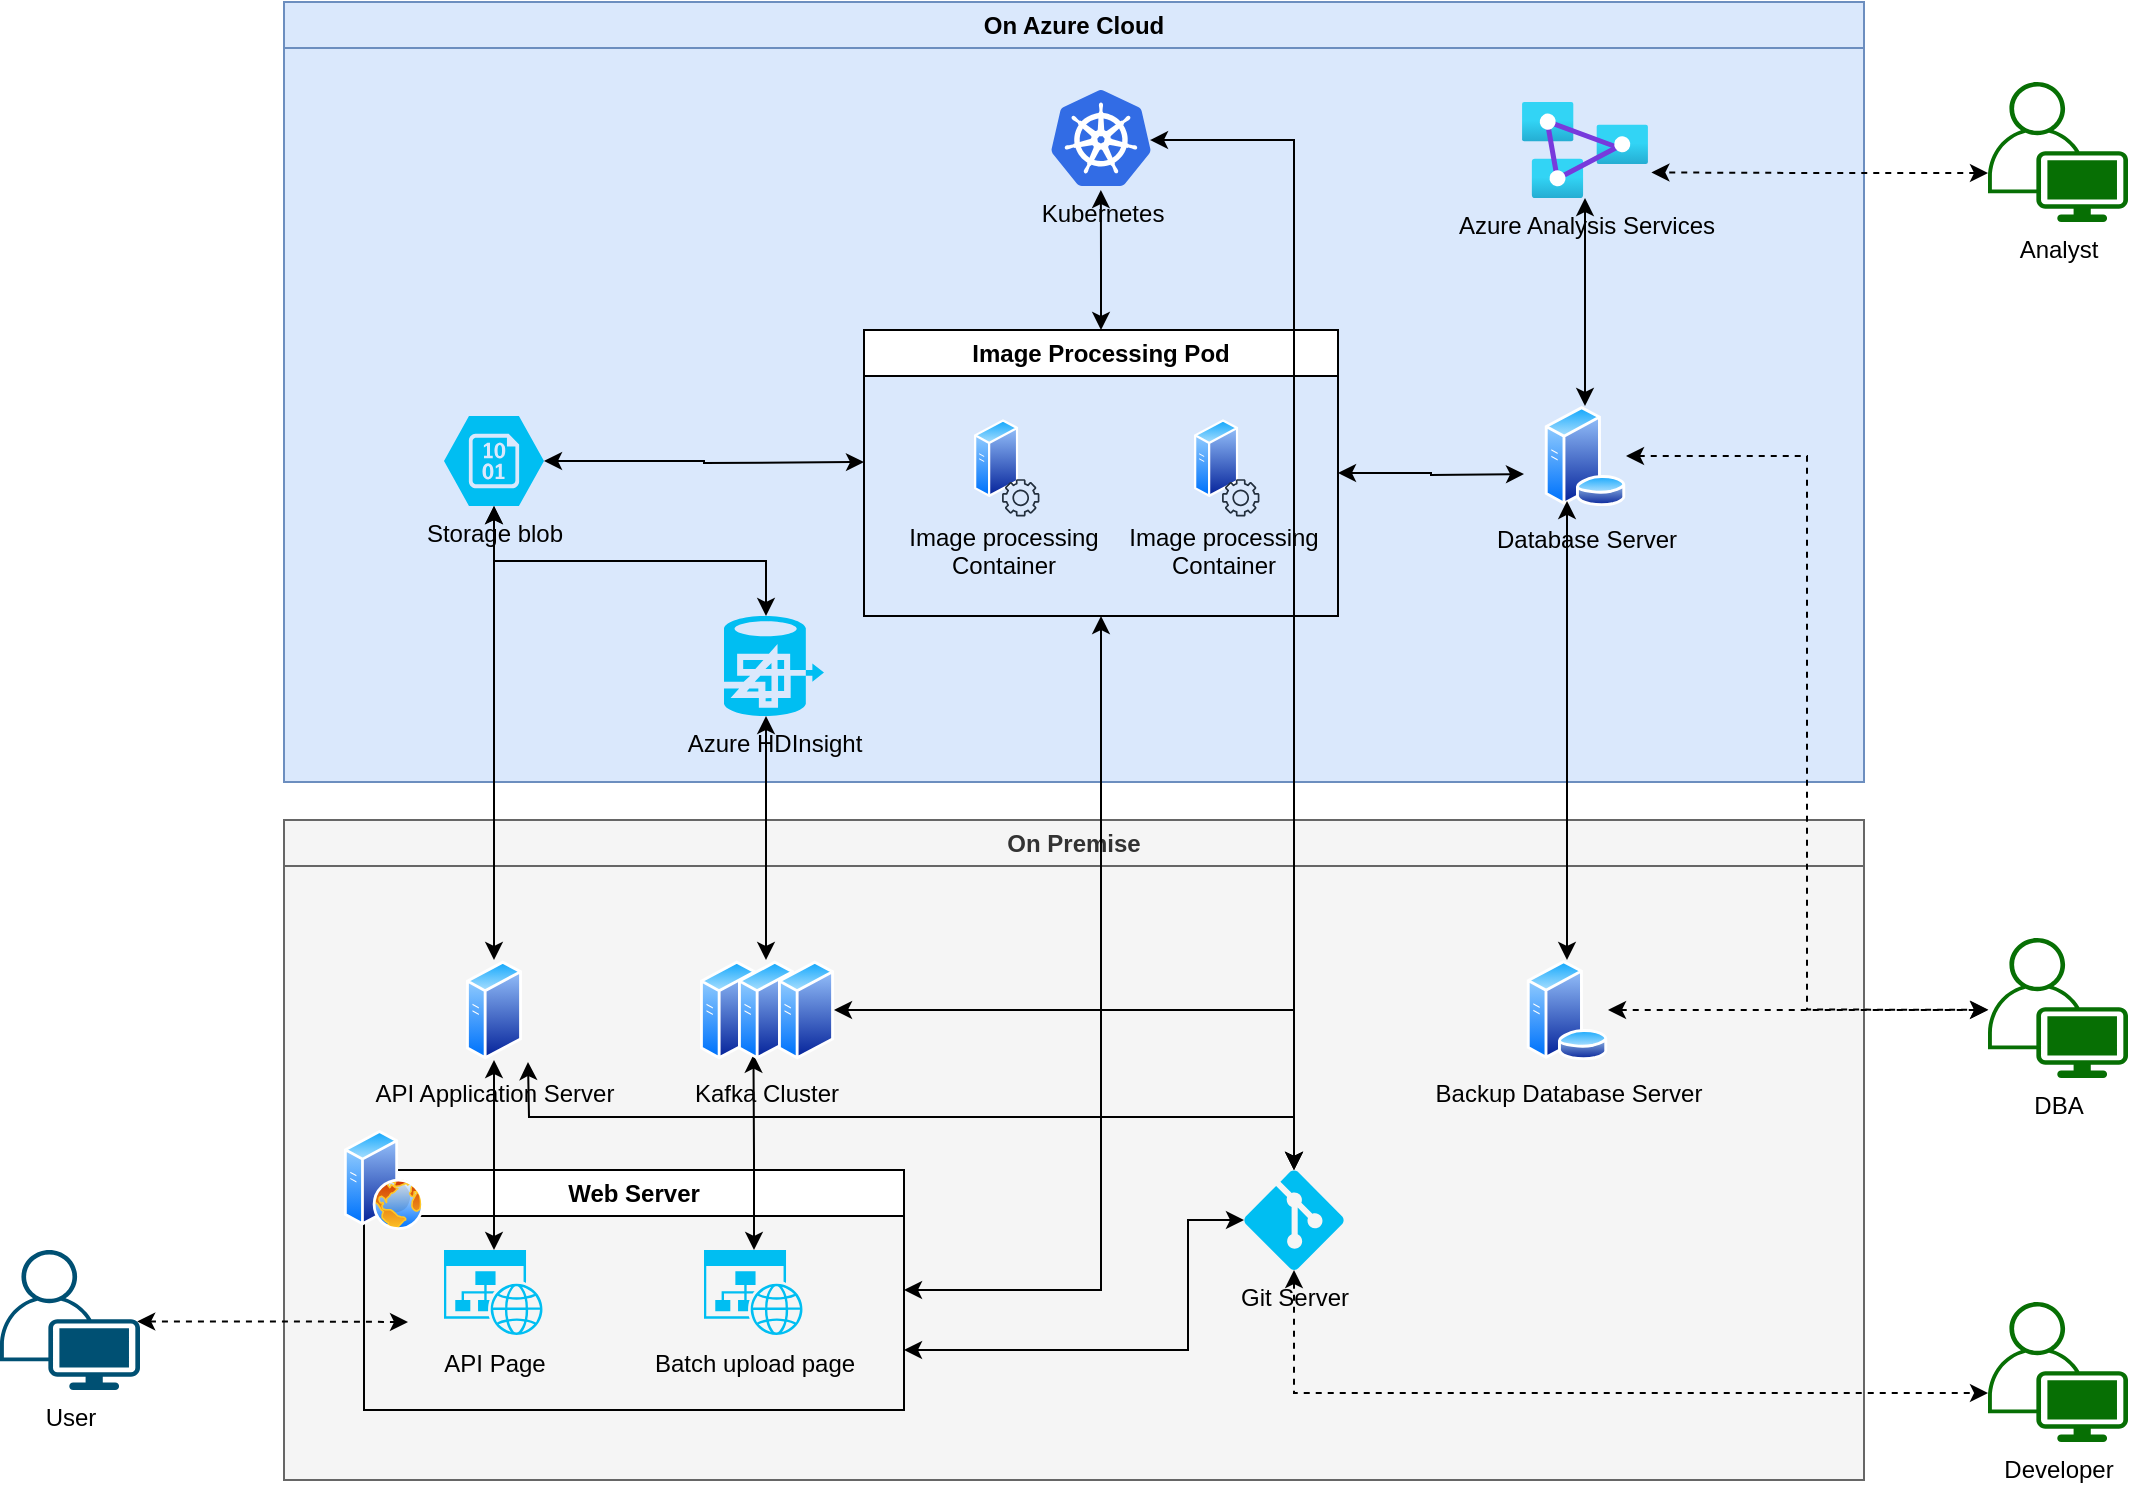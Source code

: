 <mxfile version="20.8.16"><diagram name="Page-1" id="wGSpx7QeXZ9lzx8mmaJM"><mxGraphModel dx="1912" dy="995" grid="1" gridSize="10" guides="1" tooltips="1" connect="1" arrows="1" fold="1" page="1" pageScale="1" pageWidth="1169" pageHeight="827" math="0" shadow="0"><root><mxCell id="0"/><mxCell id="1" parent="0"/><mxCell id="eF_BetroosDfpI0mUJhO-1" value="On Premise" style="swimlane;whiteSpace=wrap;html=1;fillColor=#f5f5f5;fontColor=#333333;strokeColor=#666666;swimlaneFillColor=#F5F5F5;" vertex="1" parent="1"><mxGeometry x="178" y="429" width="790" height="330" as="geometry"/></mxCell><mxCell id="eF_BetroosDfpI0mUJhO-6" value="Web Server" style="swimlane;whiteSpace=wrap;html=1;movable=1;resizable=1;rotatable=1;deletable=1;editable=1;connectable=1;" vertex="1" parent="eF_BetroosDfpI0mUJhO-1"><mxGeometry x="40" y="175" width="270" height="120" as="geometry"/></mxCell><mxCell id="eF_BetroosDfpI0mUJhO-7" value="Batch upload page" style="verticalLabelPosition=bottom;html=1;verticalAlign=top;align=center;strokeColor=none;fillColor=#00BEF2;shape=mxgraph.azure.website_generic;pointerEvents=1;movable=1;resizable=1;rotatable=1;deletable=1;editable=1;connectable=1;" vertex="1" parent="eF_BetroosDfpI0mUJhO-6"><mxGeometry x="170" y="40" width="50" height="42.5" as="geometry"/></mxCell><mxCell id="eF_BetroosDfpI0mUJhO-8" value="API Page" style="verticalLabelPosition=bottom;html=1;verticalAlign=top;align=center;strokeColor=none;fillColor=#00BEF2;shape=mxgraph.azure.website_generic;pointerEvents=1;movable=1;resizable=1;rotatable=1;deletable=1;editable=1;connectable=1;" vertex="1" parent="eF_BetroosDfpI0mUJhO-6"><mxGeometry x="40" y="40" width="50" height="42.5" as="geometry"/></mxCell><mxCell id="eF_BetroosDfpI0mUJhO-10" value="" style="aspect=fixed;perimeter=ellipsePerimeter;html=1;align=center;shadow=0;dashed=0;spacingTop=3;image;image=img/lib/active_directory/web_server.svg;movable=1;resizable=1;rotatable=1;deletable=1;editable=1;connectable=1;" vertex="1" parent="eF_BetroosDfpI0mUJhO-6"><mxGeometry x="-10" y="-20" width="40" height="50" as="geometry"/></mxCell><mxCell id="eF_BetroosDfpI0mUJhO-14" value="&lt;div&gt;API Application Server&lt;br&gt;&lt;/div&gt;" style="aspect=fixed;perimeter=ellipsePerimeter;html=1;align=center;shadow=0;dashed=0;spacingTop=3;image;image=img/lib/active_directory/generic_server.svg;movable=1;resizable=1;rotatable=1;deletable=1;editable=1;connectable=1;labelBackgroundColor=none;" vertex="1" parent="eF_BetroosDfpI0mUJhO-1"><mxGeometry x="91" y="70" width="28.0" height="50" as="geometry"/></mxCell><mxCell id="eF_BetroosDfpI0mUJhO-17" style="edgeStyle=orthogonalEdgeStyle;rounded=0;orthogonalLoop=1;jettySize=auto;html=1;exitX=0.5;exitY=0;exitDx=0;exitDy=0;exitPerimeter=0;startArrow=classic;startFill=1;movable=1;resizable=1;rotatable=1;deletable=1;editable=1;connectable=1;" edge="1" parent="eF_BetroosDfpI0mUJhO-1" source="eF_BetroosDfpI0mUJhO-8" target="eF_BetroosDfpI0mUJhO-14"><mxGeometry relative="1" as="geometry"/></mxCell><mxCell id="eF_BetroosDfpI0mUJhO-19" style="edgeStyle=orthogonalEdgeStyle;rounded=0;orthogonalLoop=1;jettySize=auto;html=1;exitX=0.5;exitY=0;exitDx=0;exitDy=0;exitPerimeter=0;startArrow=classic;startFill=1;movable=1;resizable=1;rotatable=1;deletable=1;editable=1;connectable=1;entryX=0.25;entryY=1;entryDx=0;entryDy=0;" edge="1" parent="eF_BetroosDfpI0mUJhO-1" source="eF_BetroosDfpI0mUJhO-7" target="eF_BetroosDfpI0mUJhO-22"><mxGeometry relative="1" as="geometry"><mxPoint x="230" y="150" as="targetPoint"/></mxGeometry></mxCell><mxCell id="eF_BetroosDfpI0mUJhO-25" value="" style="group" vertex="1" connectable="0" parent="eF_BetroosDfpI0mUJhO-1"><mxGeometry x="208" y="70" width="67" height="50" as="geometry"/></mxCell><mxCell id="eF_BetroosDfpI0mUJhO-18" value="" style="aspect=fixed;perimeter=ellipsePerimeter;html=1;align=center;shadow=0;dashed=0;spacingTop=3;image;image=img/lib/active_directory/generic_server.svg;movable=1;resizable=1;rotatable=1;deletable=1;editable=1;connectable=1;" vertex="1" parent="eF_BetroosDfpI0mUJhO-25"><mxGeometry width="28.0" height="50" as="geometry"/></mxCell><mxCell id="eF_BetroosDfpI0mUJhO-22" value="Kafka Cluster" style="aspect=fixed;perimeter=ellipsePerimeter;html=1;align=center;shadow=0;dashed=0;spacingTop=3;image;image=img/lib/active_directory/generic_server.svg;movable=1;resizable=1;rotatable=1;deletable=1;editable=1;connectable=1;labelBackgroundColor=none;" vertex="1" parent="eF_BetroosDfpI0mUJhO-25"><mxGeometry x="19" width="28.0" height="50" as="geometry"/></mxCell><mxCell id="eF_BetroosDfpI0mUJhO-24" value="" style="aspect=fixed;perimeter=ellipsePerimeter;html=1;align=center;shadow=0;dashed=0;spacingTop=3;image;image=img/lib/active_directory/generic_server.svg;movable=1;resizable=1;rotatable=1;deletable=1;editable=1;connectable=1;" vertex="1" parent="eF_BetroosDfpI0mUJhO-25"><mxGeometry x="39" width="28.0" height="50" as="geometry"/></mxCell><mxCell id="eF_BetroosDfpI0mUJhO-57" value="Backup Database Server" style="aspect=fixed;perimeter=ellipsePerimeter;html=1;align=center;shadow=0;dashed=0;spacingTop=3;image;image=img/lib/active_directory/database_server.svg;labelBackgroundColor=none;" vertex="1" parent="eF_BetroosDfpI0mUJhO-1"><mxGeometry x="621" y="70" width="41" height="50" as="geometry"/></mxCell><mxCell id="eF_BetroosDfpI0mUJhO-60" style="edgeStyle=orthogonalEdgeStyle;rounded=0;orthogonalLoop=1;jettySize=auto;html=1;exitX=0.5;exitY=0;exitDx=0;exitDy=0;exitPerimeter=0;startArrow=classic;startFill=1;" edge="1" parent="eF_BetroosDfpI0mUJhO-1" source="eF_BetroosDfpI0mUJhO-59"><mxGeometry relative="1" as="geometry"><mxPoint x="122" y="121" as="targetPoint"/></mxGeometry></mxCell><mxCell id="eF_BetroosDfpI0mUJhO-61" style="edgeStyle=orthogonalEdgeStyle;rounded=0;orthogonalLoop=1;jettySize=auto;html=1;exitX=0.5;exitY=0;exitDx=0;exitDy=0;exitPerimeter=0;entryX=1;entryY=0.5;entryDx=0;entryDy=0;startArrow=classic;startFill=1;" edge="1" parent="eF_BetroosDfpI0mUJhO-1" source="eF_BetroosDfpI0mUJhO-59" target="eF_BetroosDfpI0mUJhO-24"><mxGeometry relative="1" as="geometry"/></mxCell><mxCell id="eF_BetroosDfpI0mUJhO-73" style="edgeStyle=orthogonalEdgeStyle;rounded=0;orthogonalLoop=1;jettySize=auto;html=1;exitX=0;exitY=0.5;exitDx=0;exitDy=0;exitPerimeter=0;entryX=1;entryY=0.75;entryDx=0;entryDy=0;startArrow=classic;startFill=1;" edge="1" parent="eF_BetroosDfpI0mUJhO-1" source="eF_BetroosDfpI0mUJhO-59" target="eF_BetroosDfpI0mUJhO-6"><mxGeometry relative="1" as="geometry"><Array as="points"><mxPoint x="452" y="200"/><mxPoint x="452" y="265"/></Array></mxGeometry></mxCell><mxCell id="eF_BetroosDfpI0mUJhO-59" value="Git Server" style="verticalLabelPosition=bottom;html=1;verticalAlign=top;align=center;strokeColor=none;fillColor=#00BEF2;shape=mxgraph.azure.git_repository;" vertex="1" parent="eF_BetroosDfpI0mUJhO-1"><mxGeometry x="480" y="175" width="50" height="50" as="geometry"/></mxCell><mxCell id="eF_BetroosDfpI0mUJhO-2" value="On Azure Cloud" style="swimlane;whiteSpace=wrap;html=1;startSize=23;fillColor=#dae8fc;strokeColor=#6c8ebf;fillStyle=auto;swimlaneFillColor=#DAE8FC;" vertex="1" parent="1"><mxGeometry x="178" y="20" width="790" height="390" as="geometry"/></mxCell><mxCell id="eF_BetroosDfpI0mUJhO-21" value="Storage blob" style="verticalLabelPosition=bottom;html=1;verticalAlign=top;align=center;strokeColor=none;fillColor=#00BEF2;shape=mxgraph.azure.storage_blob;" vertex="1" parent="eF_BetroosDfpI0mUJhO-2"><mxGeometry x="80" y="207" width="50" height="45" as="geometry"/></mxCell><mxCell id="eF_BetroosDfpI0mUJhO-30" style="edgeStyle=orthogonalEdgeStyle;rounded=0;orthogonalLoop=1;jettySize=auto;html=1;exitX=0.42;exitY=0;exitDx=0;exitDy=0;exitPerimeter=0;entryX=0.5;entryY=1;entryDx=0;entryDy=0;entryPerimeter=0;startArrow=classic;startFill=1;" edge="1" parent="eF_BetroosDfpI0mUJhO-2" source="eF_BetroosDfpI0mUJhO-27" target="eF_BetroosDfpI0mUJhO-21"><mxGeometry relative="1" as="geometry"/></mxCell><mxCell id="eF_BetroosDfpI0mUJhO-27" value="Azure HDInsight" style="verticalLabelPosition=bottom;html=1;verticalAlign=top;align=center;strokeColor=none;fillColor=#00BEF2;shape=mxgraph.azure.hdinsight;" vertex="1" parent="eF_BetroosDfpI0mUJhO-2"><mxGeometry x="220" y="307" width="50" height="50" as="geometry"/></mxCell><mxCell id="eF_BetroosDfpI0mUJhO-35" value="Kubernetes" style="sketch=0;aspect=fixed;html=1;points=[];align=center;image;fontSize=12;image=img/lib/mscae/Kubernetes.svg;labelBackgroundColor=none;" vertex="1" parent="eF_BetroosDfpI0mUJhO-2"><mxGeometry x="383.5" y="44" width="50" height="48" as="geometry"/></mxCell><mxCell id="eF_BetroosDfpI0mUJhO-53" style="edgeStyle=orthogonalEdgeStyle;rounded=0;orthogonalLoop=1;jettySize=auto;html=1;exitX=0.5;exitY=0;exitDx=0;exitDy=0;startArrow=classic;startFill=1;" edge="1" parent="eF_BetroosDfpI0mUJhO-2" source="eF_BetroosDfpI0mUJhO-36"><mxGeometry relative="1" as="geometry"><mxPoint x="408.429" y="94" as="targetPoint"/></mxGeometry></mxCell><mxCell id="eF_BetroosDfpI0mUJhO-36" value="Image Processing Pod" style="swimlane;whiteSpace=wrap;html=1;labelBackgroundColor=#FFFFFF;" vertex="1" parent="eF_BetroosDfpI0mUJhO-2"><mxGeometry x="290" y="164" width="237" height="143" as="geometry"/></mxCell><mxCell id="eF_BetroosDfpI0mUJhO-37" value="" style="group" vertex="1" connectable="0" parent="eF_BetroosDfpI0mUJhO-36"><mxGeometry x="15" y="30" width="110" height="80" as="geometry"/></mxCell><mxCell id="eF_BetroosDfpI0mUJhO-38" value="" style="group;verticalAlign=bottom;horizontal=1;labelBackgroundColor=#FFFFFF;" vertex="1" connectable="0" parent="eF_BetroosDfpI0mUJhO-37"><mxGeometry x="40.003" y="14.359" width="35.039" height="57.436" as="geometry"/></mxCell><mxCell id="eF_BetroosDfpI0mUJhO-39" value="" style="aspect=fixed;perimeter=ellipsePerimeter;html=1;align=center;shadow=0;dashed=0;spacingTop=3;image;image=img/lib/active_directory/generic_server.svg;" vertex="1" parent="eF_BetroosDfpI0mUJhO-38"><mxGeometry width="22.093" height="39.452" as="geometry"/></mxCell><mxCell id="eF_BetroosDfpI0mUJhO-40" value="" style="sketch=0;outlineConnect=0;fontColor=#232F3E;gradientColor=none;fillColor=#232F3D;strokeColor=none;dashed=0;verticalLabelPosition=bottom;verticalAlign=top;align=center;html=1;fontSize=12;fontStyle=0;aspect=fixed;pointerEvents=1;shape=mxgraph.aws4.gear;" vertex="1" parent="eF_BetroosDfpI0mUJhO-38"><mxGeometry x="14.016" y="30.229" width="18.688" height="18.688" as="geometry"/></mxCell><mxCell id="eF_BetroosDfpI0mUJhO-41" value="Image processing Container" style="text;whiteSpace=wrap;html=1;align=center;" vertex="1" parent="eF_BetroosDfpI0mUJhO-37"><mxGeometry y="60" width="110" height="20" as="geometry"/></mxCell><mxCell id="eF_BetroosDfpI0mUJhO-42" value="" style="group" vertex="1" connectable="0" parent="eF_BetroosDfpI0mUJhO-36"><mxGeometry x="125" y="30.0" width="110" height="80" as="geometry"/></mxCell><mxCell id="eF_BetroosDfpI0mUJhO-43" value="" style="group;verticalAlign=bottom;horizontal=1;labelBackgroundColor=#FFFFFF;" vertex="1" connectable="0" parent="eF_BetroosDfpI0mUJhO-42"><mxGeometry x="40.003" y="14.359" width="35.039" height="57.436" as="geometry"/></mxCell><mxCell id="eF_BetroosDfpI0mUJhO-44" value="" style="aspect=fixed;perimeter=ellipsePerimeter;html=1;align=center;shadow=0;dashed=0;spacingTop=3;image;image=img/lib/active_directory/generic_server.svg;" vertex="1" parent="eF_BetroosDfpI0mUJhO-43"><mxGeometry width="22.093" height="39.452" as="geometry"/></mxCell><mxCell id="eF_BetroosDfpI0mUJhO-45" value="" style="sketch=0;outlineConnect=0;fontColor=#232F3E;gradientColor=none;fillColor=#232F3D;strokeColor=none;dashed=0;verticalLabelPosition=bottom;verticalAlign=top;align=center;html=1;fontSize=12;fontStyle=0;aspect=fixed;pointerEvents=1;shape=mxgraph.aws4.gear;" vertex="1" parent="eF_BetroosDfpI0mUJhO-43"><mxGeometry x="14.016" y="30.229" width="18.688" height="18.688" as="geometry"/></mxCell><mxCell id="eF_BetroosDfpI0mUJhO-46" value="Image processing Container" style="text;whiteSpace=wrap;html=1;align=center;" vertex="1" parent="eF_BetroosDfpI0mUJhO-42"><mxGeometry y="60" width="110" height="20" as="geometry"/></mxCell><mxCell id="eF_BetroosDfpI0mUJhO-71" style="edgeStyle=orthogonalEdgeStyle;rounded=0;orthogonalLoop=1;jettySize=auto;html=1;exitX=0.5;exitY=0;exitDx=0;exitDy=0;startArrow=classic;startFill=1;" edge="1" parent="eF_BetroosDfpI0mUJhO-2" source="eF_BetroosDfpI0mUJhO-15" target="eF_BetroosDfpI0mUJhO-69"><mxGeometry relative="1" as="geometry"/></mxCell><mxCell id="eF_BetroosDfpI0mUJhO-15" value="Database Server" style="aspect=fixed;perimeter=ellipsePerimeter;html=1;align=center;shadow=0;dashed=0;spacingTop=3;image;image=img/lib/active_directory/database_server.svg;labelBackgroundColor=none;" vertex="1" parent="eF_BetroosDfpI0mUJhO-2"><mxGeometry x="630" y="202" width="41" height="50" as="geometry"/></mxCell><mxCell id="eF_BetroosDfpI0mUJhO-69" value="Azure Analysis Services" style="aspect=fixed;html=1;points=[];align=center;image;fontSize=12;image=img/lib/azure2/analytics/Analysis_Services.svg;labelBackgroundColor=none;" vertex="1" parent="eF_BetroosDfpI0mUJhO-2"><mxGeometry x="619" y="50" width="63" height="48" as="geometry"/></mxCell><mxCell id="eF_BetroosDfpI0mUJhO-11" style="edgeStyle=orthogonalEdgeStyle;rounded=0;orthogonalLoop=1;jettySize=auto;html=1;exitX=0.98;exitY=0.51;exitDx=0;exitDy=0;exitPerimeter=0;startArrow=classic;startFill=1;dashed=1;" edge="1" parent="1" source="eF_BetroosDfpI0mUJhO-4"><mxGeometry relative="1" as="geometry"><mxPoint x="240" y="680" as="targetPoint"/></mxGeometry></mxCell><mxCell id="eF_BetroosDfpI0mUJhO-4" value="User" style="points=[[0.35,0,0],[0.98,0.51,0],[1,0.71,0],[0.67,1,0],[0,0.795,0],[0,0.65,0]];verticalLabelPosition=bottom;sketch=0;html=1;verticalAlign=top;aspect=fixed;align=center;pointerEvents=1;shape=mxgraph.cisco19.user;fillColor=#005073;strokeColor=none;" vertex="1" parent="1"><mxGeometry x="36" y="644" width="70" height="70" as="geometry"/></mxCell><mxCell id="eF_BetroosDfpI0mUJhO-28" style="edgeStyle=orthogonalEdgeStyle;rounded=0;orthogonalLoop=1;jettySize=auto;html=1;exitX=0.5;exitY=0;exitDx=0;exitDy=0;entryX=0.42;entryY=1;entryDx=0;entryDy=0;entryPerimeter=0;startArrow=classic;startFill=1;" edge="1" parent="1" source="eF_BetroosDfpI0mUJhO-22" target="eF_BetroosDfpI0mUJhO-27"><mxGeometry relative="1" as="geometry"/></mxCell><mxCell id="eF_BetroosDfpI0mUJhO-29" style="edgeStyle=orthogonalEdgeStyle;rounded=0;orthogonalLoop=1;jettySize=auto;html=1;exitX=0.5;exitY=0;exitDx=0;exitDy=0;entryX=0.5;entryY=1;entryDx=0;entryDy=0;entryPerimeter=0;startArrow=classic;startFill=1;" edge="1" parent="1" source="eF_BetroosDfpI0mUJhO-14" target="eF_BetroosDfpI0mUJhO-21"><mxGeometry relative="1" as="geometry"/></mxCell><mxCell id="eF_BetroosDfpI0mUJhO-54" style="edgeStyle=orthogonalEdgeStyle;rounded=0;orthogonalLoop=1;jettySize=auto;html=1;exitX=1;exitY=0.5;exitDx=0;exitDy=0;exitPerimeter=0;startArrow=classic;startFill=1;" edge="1" parent="1" source="eF_BetroosDfpI0mUJhO-21"><mxGeometry relative="1" as="geometry"><mxPoint x="468" y="250" as="targetPoint"/></mxGeometry></mxCell><mxCell id="eF_BetroosDfpI0mUJhO-55" style="edgeStyle=orthogonalEdgeStyle;rounded=0;orthogonalLoop=1;jettySize=auto;html=1;exitX=0.5;exitY=1;exitDx=0;exitDy=0;entryX=1;entryY=0.5;entryDx=0;entryDy=0;startArrow=classic;startFill=1;" edge="1" parent="1" source="eF_BetroosDfpI0mUJhO-36" target="eF_BetroosDfpI0mUJhO-6"><mxGeometry relative="1" as="geometry"/></mxCell><mxCell id="eF_BetroosDfpI0mUJhO-56" style="edgeStyle=orthogonalEdgeStyle;rounded=0;orthogonalLoop=1;jettySize=auto;html=1;exitX=1;exitY=0.5;exitDx=0;exitDy=0;startArrow=classic;startFill=1;" edge="1" parent="1" source="eF_BetroosDfpI0mUJhO-36"><mxGeometry relative="1" as="geometry"><mxPoint x="798" y="256" as="targetPoint"/></mxGeometry></mxCell><mxCell id="eF_BetroosDfpI0mUJhO-58" style="edgeStyle=orthogonalEdgeStyle;rounded=0;orthogonalLoop=1;jettySize=auto;html=1;exitX=0.25;exitY=1;exitDx=0;exitDy=0;entryX=0.5;entryY=0;entryDx=0;entryDy=0;startArrow=classic;startFill=1;" edge="1" parent="1" source="eF_BetroosDfpI0mUJhO-15" target="eF_BetroosDfpI0mUJhO-57"><mxGeometry relative="1" as="geometry"/></mxCell><mxCell id="eF_BetroosDfpI0mUJhO-62" style="edgeStyle=orthogonalEdgeStyle;rounded=0;orthogonalLoop=1;jettySize=auto;html=1;exitX=0.5;exitY=0;exitDx=0;exitDy=0;exitPerimeter=0;entryX=0.99;entryY=0.521;entryDx=0;entryDy=0;entryPerimeter=0;startArrow=classic;startFill=1;" edge="1" parent="1" source="eF_BetroosDfpI0mUJhO-59" target="eF_BetroosDfpI0mUJhO-35"><mxGeometry relative="1" as="geometry"/></mxCell><mxCell id="eF_BetroosDfpI0mUJhO-63" value="Developer" style="points=[[0.35,0,0],[0.98,0.51,0],[1,0.71,0],[0.67,1,0],[0,0.795,0],[0,0.65,0]];verticalLabelPosition=bottom;sketch=0;html=1;verticalAlign=top;aspect=fixed;align=center;pointerEvents=1;shape=mxgraph.cisco19.user;fillColor=#076f04;strokeColor=none;" vertex="1" parent="1"><mxGeometry x="1030" y="670" width="70" height="70" as="geometry"/></mxCell><mxCell id="eF_BetroosDfpI0mUJhO-64" style="edgeStyle=orthogonalEdgeStyle;rounded=0;orthogonalLoop=1;jettySize=auto;html=1;exitX=0.5;exitY=1;exitDx=0;exitDy=0;exitPerimeter=0;entryX=0;entryY=0.65;entryDx=0;entryDy=0;entryPerimeter=0;startArrow=classic;startFill=1;dashed=1;" edge="1" parent="1" source="eF_BetroosDfpI0mUJhO-59" target="eF_BetroosDfpI0mUJhO-63"><mxGeometry relative="1" as="geometry"/></mxCell><mxCell id="eF_BetroosDfpI0mUJhO-65" value="DBA" style="points=[[0.35,0,0],[0.98,0.51,0],[1,0.71,0],[0.67,1,0],[0,0.795,0],[0,0.65,0]];verticalLabelPosition=bottom;sketch=0;html=1;verticalAlign=top;aspect=fixed;align=center;pointerEvents=1;shape=mxgraph.cisco19.user;fillColor=#076f04;strokeColor=none;" vertex="1" parent="1"><mxGeometry x="1030" y="488" width="70" height="70" as="geometry"/></mxCell><mxCell id="eF_BetroosDfpI0mUJhO-67" style="edgeStyle=orthogonalEdgeStyle;rounded=0;orthogonalLoop=1;jettySize=auto;html=1;exitX=1;exitY=0.5;exitDx=0;exitDy=0;startArrow=classic;startFill=1;dashed=1;" edge="1" parent="1" source="eF_BetroosDfpI0mUJhO-57"><mxGeometry relative="1" as="geometry"><mxPoint x="1030" y="524" as="targetPoint"/></mxGeometry></mxCell><mxCell id="eF_BetroosDfpI0mUJhO-68" style="edgeStyle=orthogonalEdgeStyle;rounded=0;orthogonalLoop=1;jettySize=auto;html=1;exitX=1;exitY=0.5;exitDx=0;exitDy=0;startArrow=classic;startFill=1;entryX=0.003;entryY=0.512;entryDx=0;entryDy=0;entryPerimeter=0;dashed=1;" edge="1" parent="1" source="eF_BetroosDfpI0mUJhO-15" target="eF_BetroosDfpI0mUJhO-65"><mxGeometry relative="1" as="geometry"><mxPoint x="1030" y="530" as="targetPoint"/></mxGeometry></mxCell><mxCell id="eF_BetroosDfpI0mUJhO-72" style="edgeStyle=orthogonalEdgeStyle;rounded=0;orthogonalLoop=1;jettySize=auto;html=1;exitX=0;exitY=0.65;exitDx=0;exitDy=0;exitPerimeter=0;entryX=1.027;entryY=0.734;entryDx=0;entryDy=0;entryPerimeter=0;dashed=1;startArrow=classic;startFill=1;" edge="1" parent="1" source="eF_BetroosDfpI0mUJhO-70" target="eF_BetroosDfpI0mUJhO-69"><mxGeometry relative="1" as="geometry"/></mxCell><mxCell id="eF_BetroosDfpI0mUJhO-70" value="Analyst" style="points=[[0.35,0,0],[0.98,0.51,0],[1,0.71,0],[0.67,1,0],[0,0.795,0],[0,0.65,0]];verticalLabelPosition=bottom;sketch=0;html=1;verticalAlign=top;aspect=fixed;align=center;pointerEvents=1;shape=mxgraph.cisco19.user;fillColor=#076f04;strokeColor=none;" vertex="1" parent="1"><mxGeometry x="1030" y="60" width="70" height="70" as="geometry"/></mxCell></root></mxGraphModel></diagram></mxfile>